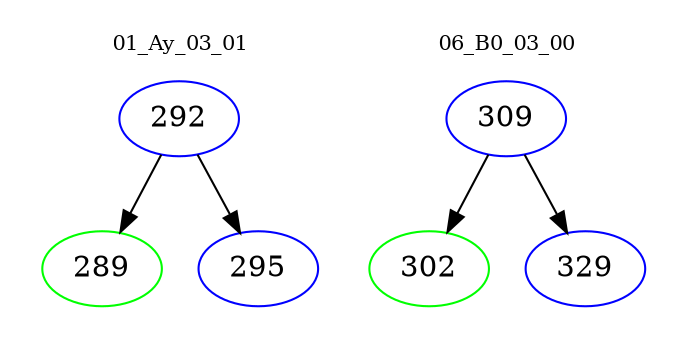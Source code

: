 digraph{
subgraph cluster_0 {
color = white
label = "01_Ay_03_01";
fontsize=10;
T0_292 [label="292", color="blue"]
T0_292 -> T0_289 [color="black"]
T0_289 [label="289", color="green"]
T0_292 -> T0_295 [color="black"]
T0_295 [label="295", color="blue"]
}
subgraph cluster_1 {
color = white
label = "06_B0_03_00";
fontsize=10;
T1_309 [label="309", color="blue"]
T1_309 -> T1_302 [color="black"]
T1_302 [label="302", color="green"]
T1_309 -> T1_329 [color="black"]
T1_329 [label="329", color="blue"]
}
}
